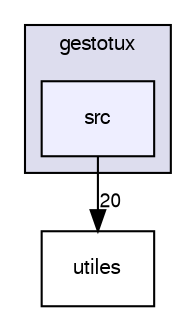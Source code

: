 digraph G {
  compound=true
  node [ fontsize=10, fontname="FreeSans"];
  edge [ labelfontsize=9, labelfontname="FreeSans"];
  subgraph clusterdir_b1a546a748a62f1bda915a377e9774c0 {
    graph [ bgcolor="#ddddee", pencolor="black", label="gestotux" fontname="FreeSans", fontsize=10, URL="dir_b1a546a748a62f1bda915a377e9774c0.html"]
  dir_a6a96f4101e30ef9cb693fc53f8c1212 [shape=box, label="src", style="filled", fillcolor="#eeeeff", pencolor="black", URL="dir_a6a96f4101e30ef9cb693fc53f8c1212.html"];
  }
  dir_96dd5dfec6529fa71a74b9d6ee5ac519 [shape=box label="utiles" URL="dir_96dd5dfec6529fa71a74b9d6ee5ac519.html"];
  dir_a6a96f4101e30ef9cb693fc53f8c1212->dir_96dd5dfec6529fa71a74b9d6ee5ac519 [headlabel="20", labeldistance=1.5 headhref="dir_000016_000004.html"];
}
